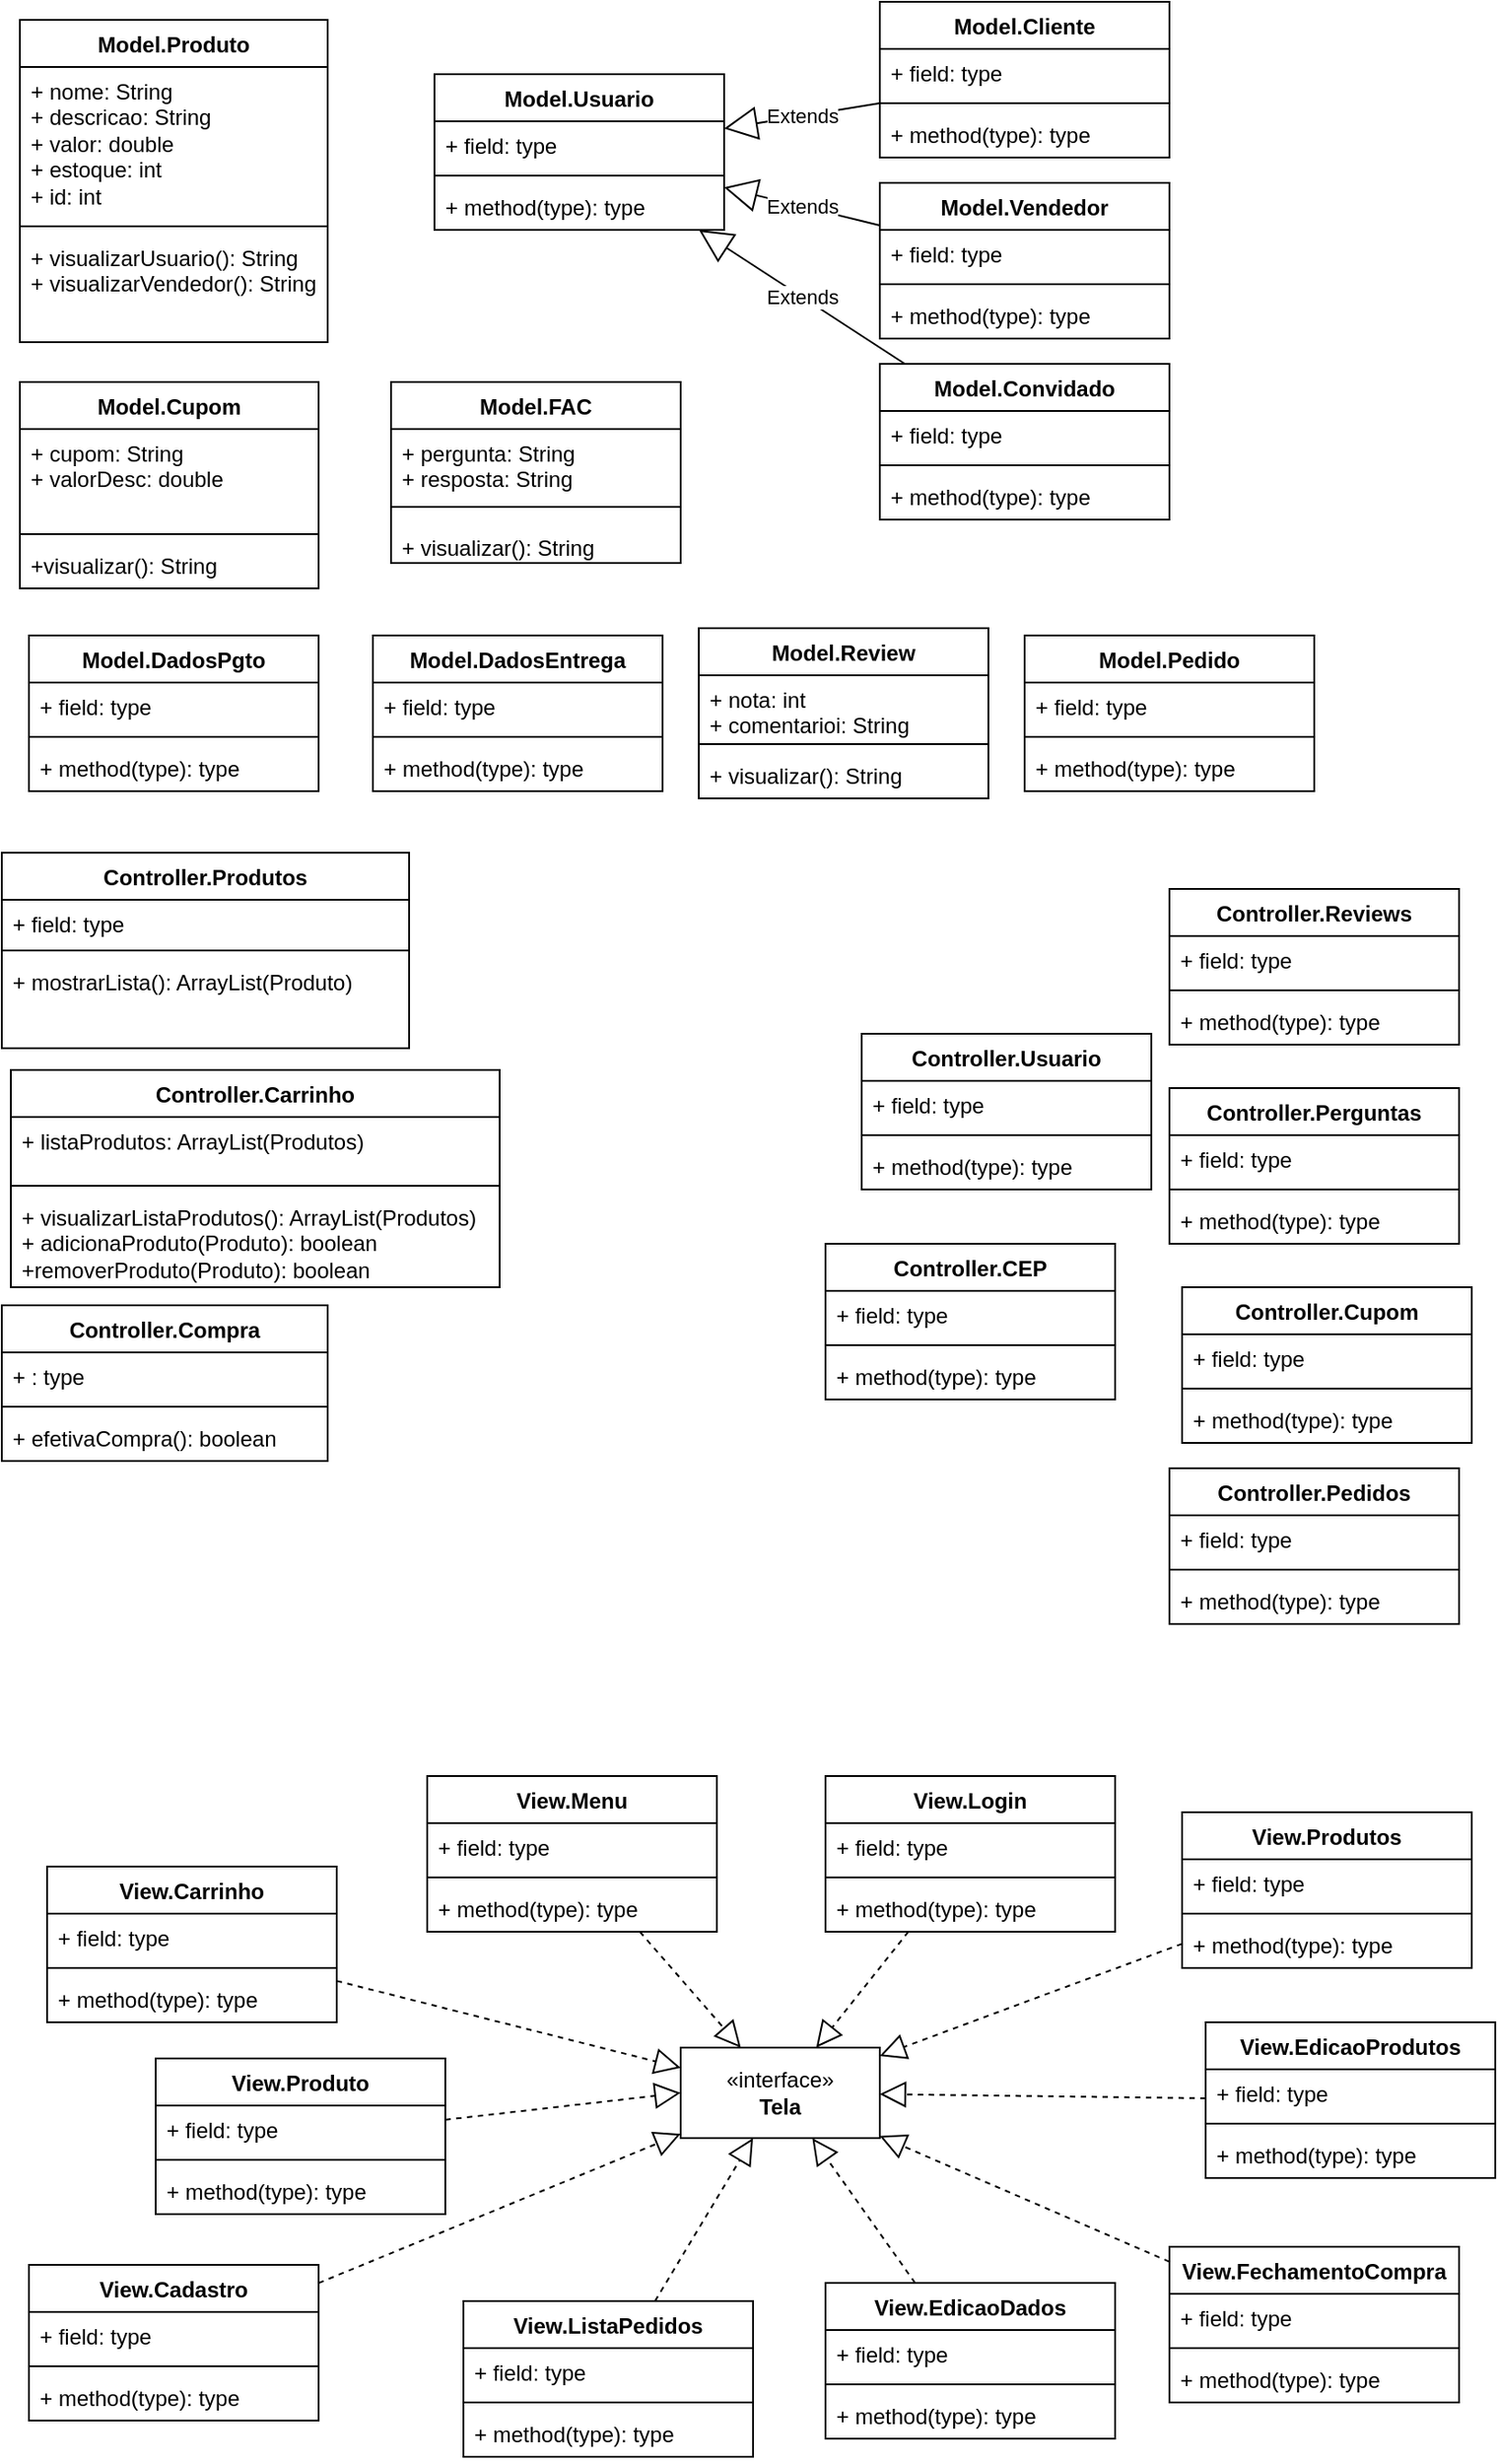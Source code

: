 <mxfile version="21.6.7" type="device">
  <diagram name="Página-1" id="DbBxJs89_W1dFlVhgzyf">
    <mxGraphModel dx="880" dy="438" grid="1" gridSize="10" guides="1" tooltips="1" connect="1" arrows="1" fold="1" page="1" pageScale="1" pageWidth="827" pageHeight="1169" math="0" shadow="0">
      <root>
        <mxCell id="0" />
        <mxCell id="1" parent="0" />
        <mxCell id="heMwimYEF9W9IpmWdrQg-1" value="Model.Produto" style="swimlane;fontStyle=1;align=center;verticalAlign=top;childLayout=stackLayout;horizontal=1;startSize=26;horizontalStack=0;resizeParent=1;resizeParentMax=0;resizeLast=0;collapsible=1;marginBottom=0;whiteSpace=wrap;html=1;" vertex="1" parent="1">
          <mxGeometry x="25" y="30" width="170" height="178" as="geometry">
            <mxRectangle x="70" y="60" width="120" height="30" as="alternateBounds" />
          </mxGeometry>
        </mxCell>
        <mxCell id="heMwimYEF9W9IpmWdrQg-2" value="+ nome: String&lt;br&gt;+ descricao: String&lt;br&gt;+ valor: double&lt;br&gt;+ estoque: int&lt;br&gt;+ id: int" style="text;strokeColor=none;fillColor=none;align=left;verticalAlign=top;spacingLeft=4;spacingRight=4;overflow=hidden;rotatable=0;points=[[0,0.5],[1,0.5]];portConstraint=eastwest;whiteSpace=wrap;html=1;" vertex="1" parent="heMwimYEF9W9IpmWdrQg-1">
          <mxGeometry y="26" width="170" height="84" as="geometry" />
        </mxCell>
        <mxCell id="heMwimYEF9W9IpmWdrQg-3" value="" style="line;strokeWidth=1;fillColor=none;align=left;verticalAlign=middle;spacingTop=-1;spacingLeft=3;spacingRight=3;rotatable=0;labelPosition=right;points=[];portConstraint=eastwest;strokeColor=inherit;" vertex="1" parent="heMwimYEF9W9IpmWdrQg-1">
          <mxGeometry y="110" width="170" height="8" as="geometry" />
        </mxCell>
        <mxCell id="heMwimYEF9W9IpmWdrQg-4" value="+ visualizarUsuario(): String&lt;br&gt;+ visualizarVendedor(): String" style="text;strokeColor=none;fillColor=none;align=left;verticalAlign=top;spacingLeft=4;spacingRight=4;overflow=hidden;rotatable=0;points=[[0,0.5],[1,0.5]];portConstraint=eastwest;whiteSpace=wrap;html=1;" vertex="1" parent="heMwimYEF9W9IpmWdrQg-1">
          <mxGeometry y="118" width="170" height="60" as="geometry" />
        </mxCell>
        <mxCell id="heMwimYEF9W9IpmWdrQg-5" value="Model.Usuario" style="swimlane;fontStyle=1;align=center;verticalAlign=top;childLayout=stackLayout;horizontal=1;startSize=26;horizontalStack=0;resizeParent=1;resizeParentMax=0;resizeLast=0;collapsible=1;marginBottom=0;whiteSpace=wrap;html=1;" vertex="1" parent="1">
          <mxGeometry x="254" y="60" width="160" height="86" as="geometry" />
        </mxCell>
        <mxCell id="heMwimYEF9W9IpmWdrQg-6" value="+ field: type" style="text;strokeColor=none;fillColor=none;align=left;verticalAlign=top;spacingLeft=4;spacingRight=4;overflow=hidden;rotatable=0;points=[[0,0.5],[1,0.5]];portConstraint=eastwest;whiteSpace=wrap;html=1;" vertex="1" parent="heMwimYEF9W9IpmWdrQg-5">
          <mxGeometry y="26" width="160" height="26" as="geometry" />
        </mxCell>
        <mxCell id="heMwimYEF9W9IpmWdrQg-7" value="" style="line;strokeWidth=1;fillColor=none;align=left;verticalAlign=middle;spacingTop=-1;spacingLeft=3;spacingRight=3;rotatable=0;labelPosition=right;points=[];portConstraint=eastwest;strokeColor=inherit;" vertex="1" parent="heMwimYEF9W9IpmWdrQg-5">
          <mxGeometry y="52" width="160" height="8" as="geometry" />
        </mxCell>
        <mxCell id="heMwimYEF9W9IpmWdrQg-8" value="+ method(type): type" style="text;strokeColor=none;fillColor=none;align=left;verticalAlign=top;spacingLeft=4;spacingRight=4;overflow=hidden;rotatable=0;points=[[0,0.5],[1,0.5]];portConstraint=eastwest;whiteSpace=wrap;html=1;" vertex="1" parent="heMwimYEF9W9IpmWdrQg-5">
          <mxGeometry y="60" width="160" height="26" as="geometry" />
        </mxCell>
        <mxCell id="heMwimYEF9W9IpmWdrQg-10" value="Model.Cliente" style="swimlane;fontStyle=1;align=center;verticalAlign=top;childLayout=stackLayout;horizontal=1;startSize=26;horizontalStack=0;resizeParent=1;resizeParentMax=0;resizeLast=0;collapsible=1;marginBottom=0;whiteSpace=wrap;html=1;" vertex="1" parent="1">
          <mxGeometry x="500" y="20" width="160" height="86" as="geometry" />
        </mxCell>
        <mxCell id="heMwimYEF9W9IpmWdrQg-11" value="+ field: type" style="text;strokeColor=none;fillColor=none;align=left;verticalAlign=top;spacingLeft=4;spacingRight=4;overflow=hidden;rotatable=0;points=[[0,0.5],[1,0.5]];portConstraint=eastwest;whiteSpace=wrap;html=1;" vertex="1" parent="heMwimYEF9W9IpmWdrQg-10">
          <mxGeometry y="26" width="160" height="26" as="geometry" />
        </mxCell>
        <mxCell id="heMwimYEF9W9IpmWdrQg-12" value="" style="line;strokeWidth=1;fillColor=none;align=left;verticalAlign=middle;spacingTop=-1;spacingLeft=3;spacingRight=3;rotatable=0;labelPosition=right;points=[];portConstraint=eastwest;strokeColor=inherit;" vertex="1" parent="heMwimYEF9W9IpmWdrQg-10">
          <mxGeometry y="52" width="160" height="8" as="geometry" />
        </mxCell>
        <mxCell id="heMwimYEF9W9IpmWdrQg-13" value="+ method(type): type" style="text;strokeColor=none;fillColor=none;align=left;verticalAlign=top;spacingLeft=4;spacingRight=4;overflow=hidden;rotatable=0;points=[[0,0.5],[1,0.5]];portConstraint=eastwest;whiteSpace=wrap;html=1;" vertex="1" parent="heMwimYEF9W9IpmWdrQg-10">
          <mxGeometry y="60" width="160" height="26" as="geometry" />
        </mxCell>
        <mxCell id="heMwimYEF9W9IpmWdrQg-14" value="Model.Vendedor" style="swimlane;fontStyle=1;align=center;verticalAlign=top;childLayout=stackLayout;horizontal=1;startSize=26;horizontalStack=0;resizeParent=1;resizeParentMax=0;resizeLast=0;collapsible=1;marginBottom=0;whiteSpace=wrap;html=1;" vertex="1" parent="1">
          <mxGeometry x="500" y="120" width="160" height="86" as="geometry" />
        </mxCell>
        <mxCell id="heMwimYEF9W9IpmWdrQg-15" value="+ field: type" style="text;strokeColor=none;fillColor=none;align=left;verticalAlign=top;spacingLeft=4;spacingRight=4;overflow=hidden;rotatable=0;points=[[0,0.5],[1,0.5]];portConstraint=eastwest;whiteSpace=wrap;html=1;" vertex="1" parent="heMwimYEF9W9IpmWdrQg-14">
          <mxGeometry y="26" width="160" height="26" as="geometry" />
        </mxCell>
        <mxCell id="heMwimYEF9W9IpmWdrQg-16" value="" style="line;strokeWidth=1;fillColor=none;align=left;verticalAlign=middle;spacingTop=-1;spacingLeft=3;spacingRight=3;rotatable=0;labelPosition=right;points=[];portConstraint=eastwest;strokeColor=inherit;" vertex="1" parent="heMwimYEF9W9IpmWdrQg-14">
          <mxGeometry y="52" width="160" height="8" as="geometry" />
        </mxCell>
        <mxCell id="heMwimYEF9W9IpmWdrQg-17" value="+ method(type): type" style="text;strokeColor=none;fillColor=none;align=left;verticalAlign=top;spacingLeft=4;spacingRight=4;overflow=hidden;rotatable=0;points=[[0,0.5],[1,0.5]];portConstraint=eastwest;whiteSpace=wrap;html=1;" vertex="1" parent="heMwimYEF9W9IpmWdrQg-14">
          <mxGeometry y="60" width="160" height="26" as="geometry" />
        </mxCell>
        <mxCell id="heMwimYEF9W9IpmWdrQg-19" value="Model.Convidado" style="swimlane;fontStyle=1;align=center;verticalAlign=top;childLayout=stackLayout;horizontal=1;startSize=26;horizontalStack=0;resizeParent=1;resizeParentMax=0;resizeLast=0;collapsible=1;marginBottom=0;whiteSpace=wrap;html=1;" vertex="1" parent="1">
          <mxGeometry x="500" y="220" width="160" height="86" as="geometry" />
        </mxCell>
        <mxCell id="heMwimYEF9W9IpmWdrQg-20" value="+ field: type" style="text;strokeColor=none;fillColor=none;align=left;verticalAlign=top;spacingLeft=4;spacingRight=4;overflow=hidden;rotatable=0;points=[[0,0.5],[1,0.5]];portConstraint=eastwest;whiteSpace=wrap;html=1;" vertex="1" parent="heMwimYEF9W9IpmWdrQg-19">
          <mxGeometry y="26" width="160" height="26" as="geometry" />
        </mxCell>
        <mxCell id="heMwimYEF9W9IpmWdrQg-21" value="" style="line;strokeWidth=1;fillColor=none;align=left;verticalAlign=middle;spacingTop=-1;spacingLeft=3;spacingRight=3;rotatable=0;labelPosition=right;points=[];portConstraint=eastwest;strokeColor=inherit;" vertex="1" parent="heMwimYEF9W9IpmWdrQg-19">
          <mxGeometry y="52" width="160" height="8" as="geometry" />
        </mxCell>
        <mxCell id="heMwimYEF9W9IpmWdrQg-22" value="+ method(type): type" style="text;strokeColor=none;fillColor=none;align=left;verticalAlign=top;spacingLeft=4;spacingRight=4;overflow=hidden;rotatable=0;points=[[0,0.5],[1,0.5]];portConstraint=eastwest;whiteSpace=wrap;html=1;" vertex="1" parent="heMwimYEF9W9IpmWdrQg-19">
          <mxGeometry y="60" width="160" height="26" as="geometry" />
        </mxCell>
        <mxCell id="heMwimYEF9W9IpmWdrQg-23" value="Extends" style="endArrow=block;endSize=16;endFill=0;html=1;rounded=0;" edge="1" parent="1" source="heMwimYEF9W9IpmWdrQg-10" target="heMwimYEF9W9IpmWdrQg-5">
          <mxGeometry x="-0.0" width="160" relative="1" as="geometry">
            <mxPoint x="580" y="30" as="sourcePoint" />
            <mxPoint x="740" y="30" as="targetPoint" />
            <mxPoint as="offset" />
          </mxGeometry>
        </mxCell>
        <mxCell id="heMwimYEF9W9IpmWdrQg-26" value="Extends" style="endArrow=block;endSize=16;endFill=0;html=1;rounded=0;" edge="1" parent="1" source="heMwimYEF9W9IpmWdrQg-14" target="heMwimYEF9W9IpmWdrQg-5">
          <mxGeometry width="160" relative="1" as="geometry">
            <mxPoint x="330" y="230" as="sourcePoint" />
            <mxPoint x="490" y="230" as="targetPoint" />
          </mxGeometry>
        </mxCell>
        <mxCell id="heMwimYEF9W9IpmWdrQg-27" value="Extends" style="endArrow=block;endSize=16;endFill=0;html=1;rounded=0;" edge="1" parent="1" source="heMwimYEF9W9IpmWdrQg-19" target="heMwimYEF9W9IpmWdrQg-5">
          <mxGeometry width="160" relative="1" as="geometry">
            <mxPoint x="330" y="230" as="sourcePoint" />
            <mxPoint x="440" y="150" as="targetPoint" />
          </mxGeometry>
        </mxCell>
        <mxCell id="heMwimYEF9W9IpmWdrQg-28" value="Model.Cupom" style="swimlane;fontStyle=1;align=center;verticalAlign=top;childLayout=stackLayout;horizontal=1;startSize=26;horizontalStack=0;resizeParent=1;resizeParentMax=0;resizeLast=0;collapsible=1;marginBottom=0;whiteSpace=wrap;html=1;" vertex="1" parent="1">
          <mxGeometry x="25" y="230" width="165" height="114" as="geometry" />
        </mxCell>
        <mxCell id="heMwimYEF9W9IpmWdrQg-29" value="+ cupom: String&lt;br&gt;+ valorDesc: double" style="text;strokeColor=none;fillColor=none;align=left;verticalAlign=top;spacingLeft=4;spacingRight=4;overflow=hidden;rotatable=0;points=[[0,0.5],[1,0.5]];portConstraint=eastwest;whiteSpace=wrap;html=1;" vertex="1" parent="heMwimYEF9W9IpmWdrQg-28">
          <mxGeometry y="26" width="165" height="54" as="geometry" />
        </mxCell>
        <mxCell id="heMwimYEF9W9IpmWdrQg-30" value="" style="line;strokeWidth=1;fillColor=none;align=left;verticalAlign=middle;spacingTop=-1;spacingLeft=3;spacingRight=3;rotatable=0;labelPosition=right;points=[];portConstraint=eastwest;strokeColor=inherit;" vertex="1" parent="heMwimYEF9W9IpmWdrQg-28">
          <mxGeometry y="80" width="165" height="8" as="geometry" />
        </mxCell>
        <mxCell id="heMwimYEF9W9IpmWdrQg-31" value="+visualizar(): String" style="text;strokeColor=none;fillColor=none;align=left;verticalAlign=top;spacingLeft=4;spacingRight=4;overflow=hidden;rotatable=0;points=[[0,0.5],[1,0.5]];portConstraint=eastwest;whiteSpace=wrap;html=1;" vertex="1" parent="heMwimYEF9W9IpmWdrQg-28">
          <mxGeometry y="88" width="165" height="26" as="geometry" />
        </mxCell>
        <mxCell id="heMwimYEF9W9IpmWdrQg-32" value="Model.DadosPgto" style="swimlane;fontStyle=1;align=center;verticalAlign=top;childLayout=stackLayout;horizontal=1;startSize=26;horizontalStack=0;resizeParent=1;resizeParentMax=0;resizeLast=0;collapsible=1;marginBottom=0;whiteSpace=wrap;html=1;" vertex="1" parent="1">
          <mxGeometry x="30" y="370" width="160" height="86" as="geometry" />
        </mxCell>
        <mxCell id="heMwimYEF9W9IpmWdrQg-33" value="+ field: type" style="text;strokeColor=none;fillColor=none;align=left;verticalAlign=top;spacingLeft=4;spacingRight=4;overflow=hidden;rotatable=0;points=[[0,0.5],[1,0.5]];portConstraint=eastwest;whiteSpace=wrap;html=1;" vertex="1" parent="heMwimYEF9W9IpmWdrQg-32">
          <mxGeometry y="26" width="160" height="26" as="geometry" />
        </mxCell>
        <mxCell id="heMwimYEF9W9IpmWdrQg-34" value="" style="line;strokeWidth=1;fillColor=none;align=left;verticalAlign=middle;spacingTop=-1;spacingLeft=3;spacingRight=3;rotatable=0;labelPosition=right;points=[];portConstraint=eastwest;strokeColor=inherit;" vertex="1" parent="heMwimYEF9W9IpmWdrQg-32">
          <mxGeometry y="52" width="160" height="8" as="geometry" />
        </mxCell>
        <mxCell id="heMwimYEF9W9IpmWdrQg-35" value="+ method(type): type" style="text;strokeColor=none;fillColor=none;align=left;verticalAlign=top;spacingLeft=4;spacingRight=4;overflow=hidden;rotatable=0;points=[[0,0.5],[1,0.5]];portConstraint=eastwest;whiteSpace=wrap;html=1;" vertex="1" parent="heMwimYEF9W9IpmWdrQg-32">
          <mxGeometry y="60" width="160" height="26" as="geometry" />
        </mxCell>
        <mxCell id="heMwimYEF9W9IpmWdrQg-36" value="Model.DadosEntrega" style="swimlane;fontStyle=1;align=center;verticalAlign=top;childLayout=stackLayout;horizontal=1;startSize=26;horizontalStack=0;resizeParent=1;resizeParentMax=0;resizeLast=0;collapsible=1;marginBottom=0;whiteSpace=wrap;html=1;" vertex="1" parent="1">
          <mxGeometry x="220" y="370" width="160" height="86" as="geometry" />
        </mxCell>
        <mxCell id="heMwimYEF9W9IpmWdrQg-37" value="+ field: type" style="text;strokeColor=none;fillColor=none;align=left;verticalAlign=top;spacingLeft=4;spacingRight=4;overflow=hidden;rotatable=0;points=[[0,0.5],[1,0.5]];portConstraint=eastwest;whiteSpace=wrap;html=1;" vertex="1" parent="heMwimYEF9W9IpmWdrQg-36">
          <mxGeometry y="26" width="160" height="26" as="geometry" />
        </mxCell>
        <mxCell id="heMwimYEF9W9IpmWdrQg-38" value="" style="line;strokeWidth=1;fillColor=none;align=left;verticalAlign=middle;spacingTop=-1;spacingLeft=3;spacingRight=3;rotatable=0;labelPosition=right;points=[];portConstraint=eastwest;strokeColor=inherit;" vertex="1" parent="heMwimYEF9W9IpmWdrQg-36">
          <mxGeometry y="52" width="160" height="8" as="geometry" />
        </mxCell>
        <mxCell id="heMwimYEF9W9IpmWdrQg-39" value="+ method(type): type" style="text;strokeColor=none;fillColor=none;align=left;verticalAlign=top;spacingLeft=4;spacingRight=4;overflow=hidden;rotatable=0;points=[[0,0.5],[1,0.5]];portConstraint=eastwest;whiteSpace=wrap;html=1;" vertex="1" parent="heMwimYEF9W9IpmWdrQg-36">
          <mxGeometry y="60" width="160" height="26" as="geometry" />
        </mxCell>
        <mxCell id="heMwimYEF9W9IpmWdrQg-40" value="Model.FAC" style="swimlane;fontStyle=1;align=center;verticalAlign=top;childLayout=stackLayout;horizontal=1;startSize=26;horizontalStack=0;resizeParent=1;resizeParentMax=0;resizeLast=0;collapsible=1;marginBottom=0;whiteSpace=wrap;html=1;" vertex="1" parent="1">
          <mxGeometry x="230" y="230" width="160" height="100" as="geometry" />
        </mxCell>
        <mxCell id="heMwimYEF9W9IpmWdrQg-41" value="+ pergunta: String&lt;br&gt;+ resposta: String" style="text;strokeColor=none;fillColor=none;align=left;verticalAlign=top;spacingLeft=4;spacingRight=4;overflow=hidden;rotatable=0;points=[[0,0.5],[1,0.5]];portConstraint=eastwest;whiteSpace=wrap;html=1;" vertex="1" parent="heMwimYEF9W9IpmWdrQg-40">
          <mxGeometry y="26" width="160" height="34" as="geometry" />
        </mxCell>
        <mxCell id="heMwimYEF9W9IpmWdrQg-42" value="" style="line;strokeWidth=1;fillColor=none;align=left;verticalAlign=middle;spacingTop=-1;spacingLeft=3;spacingRight=3;rotatable=0;labelPosition=right;points=[];portConstraint=eastwest;strokeColor=inherit;" vertex="1" parent="heMwimYEF9W9IpmWdrQg-40">
          <mxGeometry y="60" width="160" height="18" as="geometry" />
        </mxCell>
        <mxCell id="heMwimYEF9W9IpmWdrQg-43" value="+ visualizar(): String" style="text;strokeColor=none;fillColor=none;align=left;verticalAlign=top;spacingLeft=4;spacingRight=4;overflow=hidden;rotatable=0;points=[[0,0.5],[1,0.5]];portConstraint=eastwest;whiteSpace=wrap;html=1;" vertex="1" parent="heMwimYEF9W9IpmWdrQg-40">
          <mxGeometry y="78" width="160" height="22" as="geometry" />
        </mxCell>
        <mxCell id="heMwimYEF9W9IpmWdrQg-44" value="Model.Review" style="swimlane;fontStyle=1;align=center;verticalAlign=top;childLayout=stackLayout;horizontal=1;startSize=26;horizontalStack=0;resizeParent=1;resizeParentMax=0;resizeLast=0;collapsible=1;marginBottom=0;whiteSpace=wrap;html=1;" vertex="1" parent="1">
          <mxGeometry x="400" y="366" width="160" height="94" as="geometry" />
        </mxCell>
        <mxCell id="heMwimYEF9W9IpmWdrQg-45" value="+ nota: int&lt;br&gt;+ comentarioi: String" style="text;strokeColor=none;fillColor=none;align=left;verticalAlign=top;spacingLeft=4;spacingRight=4;overflow=hidden;rotatable=0;points=[[0,0.5],[1,0.5]];portConstraint=eastwest;whiteSpace=wrap;html=1;" vertex="1" parent="heMwimYEF9W9IpmWdrQg-44">
          <mxGeometry y="26" width="160" height="34" as="geometry" />
        </mxCell>
        <mxCell id="heMwimYEF9W9IpmWdrQg-46" value="" style="line;strokeWidth=1;fillColor=none;align=left;verticalAlign=middle;spacingTop=-1;spacingLeft=3;spacingRight=3;rotatable=0;labelPosition=right;points=[];portConstraint=eastwest;strokeColor=inherit;" vertex="1" parent="heMwimYEF9W9IpmWdrQg-44">
          <mxGeometry y="60" width="160" height="8" as="geometry" />
        </mxCell>
        <mxCell id="heMwimYEF9W9IpmWdrQg-47" value="+ visualizar(): String" style="text;strokeColor=none;fillColor=none;align=left;verticalAlign=top;spacingLeft=4;spacingRight=4;overflow=hidden;rotatable=0;points=[[0,0.5],[1,0.5]];portConstraint=eastwest;whiteSpace=wrap;html=1;" vertex="1" parent="heMwimYEF9W9IpmWdrQg-44">
          <mxGeometry y="68" width="160" height="26" as="geometry" />
        </mxCell>
        <mxCell id="heMwimYEF9W9IpmWdrQg-48" value="Controller.Produtos" style="swimlane;fontStyle=1;align=center;verticalAlign=top;childLayout=stackLayout;horizontal=1;startSize=26;horizontalStack=0;resizeParent=1;resizeParentMax=0;resizeLast=0;collapsible=1;marginBottom=0;whiteSpace=wrap;html=1;" vertex="1" parent="1">
          <mxGeometry x="15" y="490" width="225" height="108" as="geometry" />
        </mxCell>
        <mxCell id="heMwimYEF9W9IpmWdrQg-49" value="+ field: type" style="text;strokeColor=none;fillColor=none;align=left;verticalAlign=top;spacingLeft=4;spacingRight=4;overflow=hidden;rotatable=0;points=[[0,0.5],[1,0.5]];portConstraint=eastwest;whiteSpace=wrap;html=1;" vertex="1" parent="heMwimYEF9W9IpmWdrQg-48">
          <mxGeometry y="26" width="225" height="24" as="geometry" />
        </mxCell>
        <mxCell id="heMwimYEF9W9IpmWdrQg-50" value="" style="line;strokeWidth=1;fillColor=none;align=left;verticalAlign=middle;spacingTop=-1;spacingLeft=3;spacingRight=3;rotatable=0;labelPosition=right;points=[];portConstraint=eastwest;strokeColor=inherit;" vertex="1" parent="heMwimYEF9W9IpmWdrQg-48">
          <mxGeometry y="50" width="225" height="8" as="geometry" />
        </mxCell>
        <mxCell id="heMwimYEF9W9IpmWdrQg-51" value="+ mostrarLista(): ArrayList(Produto)" style="text;strokeColor=none;fillColor=none;align=left;verticalAlign=top;spacingLeft=4;spacingRight=4;overflow=hidden;rotatable=0;points=[[0,0.5],[1,0.5]];portConstraint=eastwest;whiteSpace=wrap;html=1;" vertex="1" parent="heMwimYEF9W9IpmWdrQg-48">
          <mxGeometry y="58" width="225" height="50" as="geometry" />
        </mxCell>
        <mxCell id="heMwimYEF9W9IpmWdrQg-52" value="Controller.Carrinho" style="swimlane;fontStyle=1;align=center;verticalAlign=top;childLayout=stackLayout;horizontal=1;startSize=26;horizontalStack=0;resizeParent=1;resizeParentMax=0;resizeLast=0;collapsible=1;marginBottom=0;whiteSpace=wrap;html=1;" vertex="1" parent="1">
          <mxGeometry x="20" y="610" width="270" height="120" as="geometry" />
        </mxCell>
        <mxCell id="heMwimYEF9W9IpmWdrQg-53" value="+ listaProdutos: ArrayList(Produtos)" style="text;strokeColor=none;fillColor=none;align=left;verticalAlign=top;spacingLeft=4;spacingRight=4;overflow=hidden;rotatable=0;points=[[0,0.5],[1,0.5]];portConstraint=eastwest;whiteSpace=wrap;html=1;" vertex="1" parent="heMwimYEF9W9IpmWdrQg-52">
          <mxGeometry y="26" width="270" height="34" as="geometry" />
        </mxCell>
        <mxCell id="heMwimYEF9W9IpmWdrQg-54" value="" style="line;strokeWidth=1;fillColor=none;align=left;verticalAlign=middle;spacingTop=-1;spacingLeft=3;spacingRight=3;rotatable=0;labelPosition=right;points=[];portConstraint=eastwest;strokeColor=inherit;" vertex="1" parent="heMwimYEF9W9IpmWdrQg-52">
          <mxGeometry y="60" width="270" height="8" as="geometry" />
        </mxCell>
        <mxCell id="heMwimYEF9W9IpmWdrQg-55" value="+ visualizarListaProdutos(): ArrayList(Produtos)&lt;br&gt;+ adicionaProduto(Produto): boolean&lt;br&gt;+removerProduto(Produto): boolean&amp;nbsp;" style="text;strokeColor=none;fillColor=none;align=left;verticalAlign=top;spacingLeft=4;spacingRight=4;overflow=hidden;rotatable=0;points=[[0,0.5],[1,0.5]];portConstraint=eastwest;whiteSpace=wrap;html=1;" vertex="1" parent="heMwimYEF9W9IpmWdrQg-52">
          <mxGeometry y="68" width="270" height="52" as="geometry" />
        </mxCell>
        <mxCell id="heMwimYEF9W9IpmWdrQg-56" value="Controller.Compra" style="swimlane;fontStyle=1;align=center;verticalAlign=top;childLayout=stackLayout;horizontal=1;startSize=26;horizontalStack=0;resizeParent=1;resizeParentMax=0;resizeLast=0;collapsible=1;marginBottom=0;whiteSpace=wrap;html=1;" vertex="1" parent="1">
          <mxGeometry x="15" y="740" width="180" height="86" as="geometry" />
        </mxCell>
        <mxCell id="heMwimYEF9W9IpmWdrQg-57" value="+ : type" style="text;strokeColor=none;fillColor=none;align=left;verticalAlign=top;spacingLeft=4;spacingRight=4;overflow=hidden;rotatable=0;points=[[0,0.5],[1,0.5]];portConstraint=eastwest;whiteSpace=wrap;html=1;" vertex="1" parent="heMwimYEF9W9IpmWdrQg-56">
          <mxGeometry y="26" width="180" height="26" as="geometry" />
        </mxCell>
        <mxCell id="heMwimYEF9W9IpmWdrQg-58" value="" style="line;strokeWidth=1;fillColor=none;align=left;verticalAlign=middle;spacingTop=-1;spacingLeft=3;spacingRight=3;rotatable=0;labelPosition=right;points=[];portConstraint=eastwest;strokeColor=inherit;" vertex="1" parent="heMwimYEF9W9IpmWdrQg-56">
          <mxGeometry y="52" width="180" height="8" as="geometry" />
        </mxCell>
        <mxCell id="heMwimYEF9W9IpmWdrQg-59" value="+ efetivaCompra(): boolean" style="text;strokeColor=none;fillColor=none;align=left;verticalAlign=top;spacingLeft=4;spacingRight=4;overflow=hidden;rotatable=0;points=[[0,0.5],[1,0.5]];portConstraint=eastwest;whiteSpace=wrap;html=1;" vertex="1" parent="heMwimYEF9W9IpmWdrQg-56">
          <mxGeometry y="60" width="180" height="26" as="geometry" />
        </mxCell>
        <mxCell id="heMwimYEF9W9IpmWdrQg-60" value="Controller.Reviews" style="swimlane;fontStyle=1;align=center;verticalAlign=top;childLayout=stackLayout;horizontal=1;startSize=26;horizontalStack=0;resizeParent=1;resizeParentMax=0;resizeLast=0;collapsible=1;marginBottom=0;whiteSpace=wrap;html=1;" vertex="1" parent="1">
          <mxGeometry x="660" y="510" width="160" height="86" as="geometry" />
        </mxCell>
        <mxCell id="heMwimYEF9W9IpmWdrQg-61" value="+ field: type" style="text;strokeColor=none;fillColor=none;align=left;verticalAlign=top;spacingLeft=4;spacingRight=4;overflow=hidden;rotatable=0;points=[[0,0.5],[1,0.5]];portConstraint=eastwest;whiteSpace=wrap;html=1;" vertex="1" parent="heMwimYEF9W9IpmWdrQg-60">
          <mxGeometry y="26" width="160" height="26" as="geometry" />
        </mxCell>
        <mxCell id="heMwimYEF9W9IpmWdrQg-62" value="" style="line;strokeWidth=1;fillColor=none;align=left;verticalAlign=middle;spacingTop=-1;spacingLeft=3;spacingRight=3;rotatable=0;labelPosition=right;points=[];portConstraint=eastwest;strokeColor=inherit;" vertex="1" parent="heMwimYEF9W9IpmWdrQg-60">
          <mxGeometry y="52" width="160" height="8" as="geometry" />
        </mxCell>
        <mxCell id="heMwimYEF9W9IpmWdrQg-63" value="+ method(type): type" style="text;strokeColor=none;fillColor=none;align=left;verticalAlign=top;spacingLeft=4;spacingRight=4;overflow=hidden;rotatable=0;points=[[0,0.5],[1,0.5]];portConstraint=eastwest;whiteSpace=wrap;html=1;" vertex="1" parent="heMwimYEF9W9IpmWdrQg-60">
          <mxGeometry y="60" width="160" height="26" as="geometry" />
        </mxCell>
        <mxCell id="heMwimYEF9W9IpmWdrQg-64" value="Controller.Perguntas" style="swimlane;fontStyle=1;align=center;verticalAlign=top;childLayout=stackLayout;horizontal=1;startSize=26;horizontalStack=0;resizeParent=1;resizeParentMax=0;resizeLast=0;collapsible=1;marginBottom=0;whiteSpace=wrap;html=1;" vertex="1" parent="1">
          <mxGeometry x="660" y="620" width="160" height="86" as="geometry" />
        </mxCell>
        <mxCell id="heMwimYEF9W9IpmWdrQg-65" value="+ field: type" style="text;strokeColor=none;fillColor=none;align=left;verticalAlign=top;spacingLeft=4;spacingRight=4;overflow=hidden;rotatable=0;points=[[0,0.5],[1,0.5]];portConstraint=eastwest;whiteSpace=wrap;html=1;" vertex="1" parent="heMwimYEF9W9IpmWdrQg-64">
          <mxGeometry y="26" width="160" height="26" as="geometry" />
        </mxCell>
        <mxCell id="heMwimYEF9W9IpmWdrQg-66" value="" style="line;strokeWidth=1;fillColor=none;align=left;verticalAlign=middle;spacingTop=-1;spacingLeft=3;spacingRight=3;rotatable=0;labelPosition=right;points=[];portConstraint=eastwest;strokeColor=inherit;" vertex="1" parent="heMwimYEF9W9IpmWdrQg-64">
          <mxGeometry y="52" width="160" height="8" as="geometry" />
        </mxCell>
        <mxCell id="heMwimYEF9W9IpmWdrQg-67" value="+ method(type): type" style="text;strokeColor=none;fillColor=none;align=left;verticalAlign=top;spacingLeft=4;spacingRight=4;overflow=hidden;rotatable=0;points=[[0,0.5],[1,0.5]];portConstraint=eastwest;whiteSpace=wrap;html=1;" vertex="1" parent="heMwimYEF9W9IpmWdrQg-64">
          <mxGeometry y="60" width="160" height="26" as="geometry" />
        </mxCell>
        <mxCell id="heMwimYEF9W9IpmWdrQg-68" value="Controller.Usuario" style="swimlane;fontStyle=1;align=center;verticalAlign=top;childLayout=stackLayout;horizontal=1;startSize=26;horizontalStack=0;resizeParent=1;resizeParentMax=0;resizeLast=0;collapsible=1;marginBottom=0;whiteSpace=wrap;html=1;" vertex="1" parent="1">
          <mxGeometry x="490" y="590" width="160" height="86" as="geometry" />
        </mxCell>
        <mxCell id="heMwimYEF9W9IpmWdrQg-69" value="+ field: type" style="text;strokeColor=none;fillColor=none;align=left;verticalAlign=top;spacingLeft=4;spacingRight=4;overflow=hidden;rotatable=0;points=[[0,0.5],[1,0.5]];portConstraint=eastwest;whiteSpace=wrap;html=1;" vertex="1" parent="heMwimYEF9W9IpmWdrQg-68">
          <mxGeometry y="26" width="160" height="26" as="geometry" />
        </mxCell>
        <mxCell id="heMwimYEF9W9IpmWdrQg-70" value="" style="line;strokeWidth=1;fillColor=none;align=left;verticalAlign=middle;spacingTop=-1;spacingLeft=3;spacingRight=3;rotatable=0;labelPosition=right;points=[];portConstraint=eastwest;strokeColor=inherit;" vertex="1" parent="heMwimYEF9W9IpmWdrQg-68">
          <mxGeometry y="52" width="160" height="8" as="geometry" />
        </mxCell>
        <mxCell id="heMwimYEF9W9IpmWdrQg-71" value="+ method(type): type" style="text;strokeColor=none;fillColor=none;align=left;verticalAlign=top;spacingLeft=4;spacingRight=4;overflow=hidden;rotatable=0;points=[[0,0.5],[1,0.5]];portConstraint=eastwest;whiteSpace=wrap;html=1;" vertex="1" parent="heMwimYEF9W9IpmWdrQg-68">
          <mxGeometry y="60" width="160" height="26" as="geometry" />
        </mxCell>
        <mxCell id="heMwimYEF9W9IpmWdrQg-72" value="Controller.Pedidos" style="swimlane;fontStyle=1;align=center;verticalAlign=top;childLayout=stackLayout;horizontal=1;startSize=26;horizontalStack=0;resizeParent=1;resizeParentMax=0;resizeLast=0;collapsible=1;marginBottom=0;whiteSpace=wrap;html=1;" vertex="1" parent="1">
          <mxGeometry x="660" y="830" width="160" height="86" as="geometry" />
        </mxCell>
        <mxCell id="heMwimYEF9W9IpmWdrQg-73" value="+ field: type" style="text;strokeColor=none;fillColor=none;align=left;verticalAlign=top;spacingLeft=4;spacingRight=4;overflow=hidden;rotatable=0;points=[[0,0.5],[1,0.5]];portConstraint=eastwest;whiteSpace=wrap;html=1;" vertex="1" parent="heMwimYEF9W9IpmWdrQg-72">
          <mxGeometry y="26" width="160" height="26" as="geometry" />
        </mxCell>
        <mxCell id="heMwimYEF9W9IpmWdrQg-74" value="" style="line;strokeWidth=1;fillColor=none;align=left;verticalAlign=middle;spacingTop=-1;spacingLeft=3;spacingRight=3;rotatable=0;labelPosition=right;points=[];portConstraint=eastwest;strokeColor=inherit;" vertex="1" parent="heMwimYEF9W9IpmWdrQg-72">
          <mxGeometry y="52" width="160" height="8" as="geometry" />
        </mxCell>
        <mxCell id="heMwimYEF9W9IpmWdrQg-75" value="+ method(type): type" style="text;strokeColor=none;fillColor=none;align=left;verticalAlign=top;spacingLeft=4;spacingRight=4;overflow=hidden;rotatable=0;points=[[0,0.5],[1,0.5]];portConstraint=eastwest;whiteSpace=wrap;html=1;" vertex="1" parent="heMwimYEF9W9IpmWdrQg-72">
          <mxGeometry y="60" width="160" height="26" as="geometry" />
        </mxCell>
        <mxCell id="heMwimYEF9W9IpmWdrQg-76" value="Model.Pedido" style="swimlane;fontStyle=1;align=center;verticalAlign=top;childLayout=stackLayout;horizontal=1;startSize=26;horizontalStack=0;resizeParent=1;resizeParentMax=0;resizeLast=0;collapsible=1;marginBottom=0;whiteSpace=wrap;html=1;" vertex="1" parent="1">
          <mxGeometry x="580" y="370" width="160" height="86" as="geometry" />
        </mxCell>
        <mxCell id="heMwimYEF9W9IpmWdrQg-77" value="+ field: type" style="text;strokeColor=none;fillColor=none;align=left;verticalAlign=top;spacingLeft=4;spacingRight=4;overflow=hidden;rotatable=0;points=[[0,0.5],[1,0.5]];portConstraint=eastwest;whiteSpace=wrap;html=1;" vertex="1" parent="heMwimYEF9W9IpmWdrQg-76">
          <mxGeometry y="26" width="160" height="26" as="geometry" />
        </mxCell>
        <mxCell id="heMwimYEF9W9IpmWdrQg-78" value="" style="line;strokeWidth=1;fillColor=none;align=left;verticalAlign=middle;spacingTop=-1;spacingLeft=3;spacingRight=3;rotatable=0;labelPosition=right;points=[];portConstraint=eastwest;strokeColor=inherit;" vertex="1" parent="heMwimYEF9W9IpmWdrQg-76">
          <mxGeometry y="52" width="160" height="8" as="geometry" />
        </mxCell>
        <mxCell id="heMwimYEF9W9IpmWdrQg-79" value="+ method(type): type" style="text;strokeColor=none;fillColor=none;align=left;verticalAlign=top;spacingLeft=4;spacingRight=4;overflow=hidden;rotatable=0;points=[[0,0.5],[1,0.5]];portConstraint=eastwest;whiteSpace=wrap;html=1;" vertex="1" parent="heMwimYEF9W9IpmWdrQg-76">
          <mxGeometry y="60" width="160" height="26" as="geometry" />
        </mxCell>
        <mxCell id="heMwimYEF9W9IpmWdrQg-80" value="Controller.Cupom" style="swimlane;fontStyle=1;align=center;verticalAlign=top;childLayout=stackLayout;horizontal=1;startSize=26;horizontalStack=0;resizeParent=1;resizeParentMax=0;resizeLast=0;collapsible=1;marginBottom=0;whiteSpace=wrap;html=1;" vertex="1" parent="1">
          <mxGeometry x="667" y="730" width="160" height="86" as="geometry" />
        </mxCell>
        <mxCell id="heMwimYEF9W9IpmWdrQg-81" value="+ field: type" style="text;strokeColor=none;fillColor=none;align=left;verticalAlign=top;spacingLeft=4;spacingRight=4;overflow=hidden;rotatable=0;points=[[0,0.5],[1,0.5]];portConstraint=eastwest;whiteSpace=wrap;html=1;" vertex="1" parent="heMwimYEF9W9IpmWdrQg-80">
          <mxGeometry y="26" width="160" height="26" as="geometry" />
        </mxCell>
        <mxCell id="heMwimYEF9W9IpmWdrQg-82" value="" style="line;strokeWidth=1;fillColor=none;align=left;verticalAlign=middle;spacingTop=-1;spacingLeft=3;spacingRight=3;rotatable=0;labelPosition=right;points=[];portConstraint=eastwest;strokeColor=inherit;" vertex="1" parent="heMwimYEF9W9IpmWdrQg-80">
          <mxGeometry y="52" width="160" height="8" as="geometry" />
        </mxCell>
        <mxCell id="heMwimYEF9W9IpmWdrQg-83" value="+ method(type): type" style="text;strokeColor=none;fillColor=none;align=left;verticalAlign=top;spacingLeft=4;spacingRight=4;overflow=hidden;rotatable=0;points=[[0,0.5],[1,0.5]];portConstraint=eastwest;whiteSpace=wrap;html=1;" vertex="1" parent="heMwimYEF9W9IpmWdrQg-80">
          <mxGeometry y="60" width="160" height="26" as="geometry" />
        </mxCell>
        <mxCell id="heMwimYEF9W9IpmWdrQg-84" value="Controller.CEP" style="swimlane;fontStyle=1;align=center;verticalAlign=top;childLayout=stackLayout;horizontal=1;startSize=26;horizontalStack=0;resizeParent=1;resizeParentMax=0;resizeLast=0;collapsible=1;marginBottom=0;whiteSpace=wrap;html=1;" vertex="1" parent="1">
          <mxGeometry x="470" y="706" width="160" height="86" as="geometry" />
        </mxCell>
        <mxCell id="heMwimYEF9W9IpmWdrQg-85" value="+ field: type" style="text;strokeColor=none;fillColor=none;align=left;verticalAlign=top;spacingLeft=4;spacingRight=4;overflow=hidden;rotatable=0;points=[[0,0.5],[1,0.5]];portConstraint=eastwest;whiteSpace=wrap;html=1;" vertex="1" parent="heMwimYEF9W9IpmWdrQg-84">
          <mxGeometry y="26" width="160" height="26" as="geometry" />
        </mxCell>
        <mxCell id="heMwimYEF9W9IpmWdrQg-86" value="" style="line;strokeWidth=1;fillColor=none;align=left;verticalAlign=middle;spacingTop=-1;spacingLeft=3;spacingRight=3;rotatable=0;labelPosition=right;points=[];portConstraint=eastwest;strokeColor=inherit;" vertex="1" parent="heMwimYEF9W9IpmWdrQg-84">
          <mxGeometry y="52" width="160" height="8" as="geometry" />
        </mxCell>
        <mxCell id="heMwimYEF9W9IpmWdrQg-87" value="+ method(type): type" style="text;strokeColor=none;fillColor=none;align=left;verticalAlign=top;spacingLeft=4;spacingRight=4;overflow=hidden;rotatable=0;points=[[0,0.5],[1,0.5]];portConstraint=eastwest;whiteSpace=wrap;html=1;" vertex="1" parent="heMwimYEF9W9IpmWdrQg-84">
          <mxGeometry y="60" width="160" height="26" as="geometry" />
        </mxCell>
        <mxCell id="heMwimYEF9W9IpmWdrQg-88" value="View.Menu" style="swimlane;fontStyle=1;align=center;verticalAlign=top;childLayout=stackLayout;horizontal=1;startSize=26;horizontalStack=0;resizeParent=1;resizeParentMax=0;resizeLast=0;collapsible=1;marginBottom=0;whiteSpace=wrap;html=1;" vertex="1" parent="1">
          <mxGeometry x="250" y="1000" width="160" height="86" as="geometry" />
        </mxCell>
        <mxCell id="heMwimYEF9W9IpmWdrQg-89" value="+ field: type" style="text;strokeColor=none;fillColor=none;align=left;verticalAlign=top;spacingLeft=4;spacingRight=4;overflow=hidden;rotatable=0;points=[[0,0.5],[1,0.5]];portConstraint=eastwest;whiteSpace=wrap;html=1;" vertex="1" parent="heMwimYEF9W9IpmWdrQg-88">
          <mxGeometry y="26" width="160" height="26" as="geometry" />
        </mxCell>
        <mxCell id="heMwimYEF9W9IpmWdrQg-90" value="" style="line;strokeWidth=1;fillColor=none;align=left;verticalAlign=middle;spacingTop=-1;spacingLeft=3;spacingRight=3;rotatable=0;labelPosition=right;points=[];portConstraint=eastwest;strokeColor=inherit;" vertex="1" parent="heMwimYEF9W9IpmWdrQg-88">
          <mxGeometry y="52" width="160" height="8" as="geometry" />
        </mxCell>
        <mxCell id="heMwimYEF9W9IpmWdrQg-91" value="+ method(type): type" style="text;strokeColor=none;fillColor=none;align=left;verticalAlign=top;spacingLeft=4;spacingRight=4;overflow=hidden;rotatable=0;points=[[0,0.5],[1,0.5]];portConstraint=eastwest;whiteSpace=wrap;html=1;" vertex="1" parent="heMwimYEF9W9IpmWdrQg-88">
          <mxGeometry y="60" width="160" height="26" as="geometry" />
        </mxCell>
        <mxCell id="heMwimYEF9W9IpmWdrQg-92" value="View.Login" style="swimlane;fontStyle=1;align=center;verticalAlign=top;childLayout=stackLayout;horizontal=1;startSize=26;horizontalStack=0;resizeParent=1;resizeParentMax=0;resizeLast=0;collapsible=1;marginBottom=0;whiteSpace=wrap;html=1;" vertex="1" parent="1">
          <mxGeometry x="470" y="1000" width="160" height="86" as="geometry" />
        </mxCell>
        <mxCell id="heMwimYEF9W9IpmWdrQg-93" value="+ field: type" style="text;strokeColor=none;fillColor=none;align=left;verticalAlign=top;spacingLeft=4;spacingRight=4;overflow=hidden;rotatable=0;points=[[0,0.5],[1,0.5]];portConstraint=eastwest;whiteSpace=wrap;html=1;" vertex="1" parent="heMwimYEF9W9IpmWdrQg-92">
          <mxGeometry y="26" width="160" height="26" as="geometry" />
        </mxCell>
        <mxCell id="heMwimYEF9W9IpmWdrQg-94" value="" style="line;strokeWidth=1;fillColor=none;align=left;verticalAlign=middle;spacingTop=-1;spacingLeft=3;spacingRight=3;rotatable=0;labelPosition=right;points=[];portConstraint=eastwest;strokeColor=inherit;" vertex="1" parent="heMwimYEF9W9IpmWdrQg-92">
          <mxGeometry y="52" width="160" height="8" as="geometry" />
        </mxCell>
        <mxCell id="heMwimYEF9W9IpmWdrQg-95" value="+ method(type): type" style="text;strokeColor=none;fillColor=none;align=left;verticalAlign=top;spacingLeft=4;spacingRight=4;overflow=hidden;rotatable=0;points=[[0,0.5],[1,0.5]];portConstraint=eastwest;whiteSpace=wrap;html=1;" vertex="1" parent="heMwimYEF9W9IpmWdrQg-92">
          <mxGeometry y="60" width="160" height="26" as="geometry" />
        </mxCell>
        <mxCell id="heMwimYEF9W9IpmWdrQg-96" value="View.Produtos" style="swimlane;fontStyle=1;align=center;verticalAlign=top;childLayout=stackLayout;horizontal=1;startSize=26;horizontalStack=0;resizeParent=1;resizeParentMax=0;resizeLast=0;collapsible=1;marginBottom=0;whiteSpace=wrap;html=1;" vertex="1" parent="1">
          <mxGeometry x="667" y="1020" width="160" height="86" as="geometry" />
        </mxCell>
        <mxCell id="heMwimYEF9W9IpmWdrQg-97" value="+ field: type" style="text;strokeColor=none;fillColor=none;align=left;verticalAlign=top;spacingLeft=4;spacingRight=4;overflow=hidden;rotatable=0;points=[[0,0.5],[1,0.5]];portConstraint=eastwest;whiteSpace=wrap;html=1;" vertex="1" parent="heMwimYEF9W9IpmWdrQg-96">
          <mxGeometry y="26" width="160" height="26" as="geometry" />
        </mxCell>
        <mxCell id="heMwimYEF9W9IpmWdrQg-98" value="" style="line;strokeWidth=1;fillColor=none;align=left;verticalAlign=middle;spacingTop=-1;spacingLeft=3;spacingRight=3;rotatable=0;labelPosition=right;points=[];portConstraint=eastwest;strokeColor=inherit;" vertex="1" parent="heMwimYEF9W9IpmWdrQg-96">
          <mxGeometry y="52" width="160" height="8" as="geometry" />
        </mxCell>
        <mxCell id="heMwimYEF9W9IpmWdrQg-99" value="+ method(type): type" style="text;strokeColor=none;fillColor=none;align=left;verticalAlign=top;spacingLeft=4;spacingRight=4;overflow=hidden;rotatable=0;points=[[0,0.5],[1,0.5]];portConstraint=eastwest;whiteSpace=wrap;html=1;" vertex="1" parent="heMwimYEF9W9IpmWdrQg-96">
          <mxGeometry y="60" width="160" height="26" as="geometry" />
        </mxCell>
        <mxCell id="heMwimYEF9W9IpmWdrQg-100" value="View.Carrinho" style="swimlane;fontStyle=1;align=center;verticalAlign=top;childLayout=stackLayout;horizontal=1;startSize=26;horizontalStack=0;resizeParent=1;resizeParentMax=0;resizeLast=0;collapsible=1;marginBottom=0;whiteSpace=wrap;html=1;" vertex="1" parent="1">
          <mxGeometry x="40" y="1050" width="160" height="86" as="geometry" />
        </mxCell>
        <mxCell id="heMwimYEF9W9IpmWdrQg-101" value="+ field: type" style="text;strokeColor=none;fillColor=none;align=left;verticalAlign=top;spacingLeft=4;spacingRight=4;overflow=hidden;rotatable=0;points=[[0,0.5],[1,0.5]];portConstraint=eastwest;whiteSpace=wrap;html=1;" vertex="1" parent="heMwimYEF9W9IpmWdrQg-100">
          <mxGeometry y="26" width="160" height="26" as="geometry" />
        </mxCell>
        <mxCell id="heMwimYEF9W9IpmWdrQg-102" value="" style="line;strokeWidth=1;fillColor=none;align=left;verticalAlign=middle;spacingTop=-1;spacingLeft=3;spacingRight=3;rotatable=0;labelPosition=right;points=[];portConstraint=eastwest;strokeColor=inherit;" vertex="1" parent="heMwimYEF9W9IpmWdrQg-100">
          <mxGeometry y="52" width="160" height="8" as="geometry" />
        </mxCell>
        <mxCell id="heMwimYEF9W9IpmWdrQg-103" value="+ method(type): type" style="text;strokeColor=none;fillColor=none;align=left;verticalAlign=top;spacingLeft=4;spacingRight=4;overflow=hidden;rotatable=0;points=[[0,0.5],[1,0.5]];portConstraint=eastwest;whiteSpace=wrap;html=1;" vertex="1" parent="heMwimYEF9W9IpmWdrQg-100">
          <mxGeometry y="60" width="160" height="26" as="geometry" />
        </mxCell>
        <mxCell id="heMwimYEF9W9IpmWdrQg-104" value="View.Produto" style="swimlane;fontStyle=1;align=center;verticalAlign=top;childLayout=stackLayout;horizontal=1;startSize=26;horizontalStack=0;resizeParent=1;resizeParentMax=0;resizeLast=0;collapsible=1;marginBottom=0;whiteSpace=wrap;html=1;" vertex="1" parent="1">
          <mxGeometry x="100" y="1156" width="160" height="86" as="geometry" />
        </mxCell>
        <mxCell id="heMwimYEF9W9IpmWdrQg-105" value="+ field: type" style="text;strokeColor=none;fillColor=none;align=left;verticalAlign=top;spacingLeft=4;spacingRight=4;overflow=hidden;rotatable=0;points=[[0,0.5],[1,0.5]];portConstraint=eastwest;whiteSpace=wrap;html=1;" vertex="1" parent="heMwimYEF9W9IpmWdrQg-104">
          <mxGeometry y="26" width="160" height="26" as="geometry" />
        </mxCell>
        <mxCell id="heMwimYEF9W9IpmWdrQg-106" value="" style="line;strokeWidth=1;fillColor=none;align=left;verticalAlign=middle;spacingTop=-1;spacingLeft=3;spacingRight=3;rotatable=0;labelPosition=right;points=[];portConstraint=eastwest;strokeColor=inherit;" vertex="1" parent="heMwimYEF9W9IpmWdrQg-104">
          <mxGeometry y="52" width="160" height="8" as="geometry" />
        </mxCell>
        <mxCell id="heMwimYEF9W9IpmWdrQg-107" value="+ method(type): type" style="text;strokeColor=none;fillColor=none;align=left;verticalAlign=top;spacingLeft=4;spacingRight=4;overflow=hidden;rotatable=0;points=[[0,0.5],[1,0.5]];portConstraint=eastwest;whiteSpace=wrap;html=1;" vertex="1" parent="heMwimYEF9W9IpmWdrQg-104">
          <mxGeometry y="60" width="160" height="26" as="geometry" />
        </mxCell>
        <mxCell id="heMwimYEF9W9IpmWdrQg-114" value="View.EdicaoProdutos" style="swimlane;fontStyle=1;align=center;verticalAlign=top;childLayout=stackLayout;horizontal=1;startSize=26;horizontalStack=0;resizeParent=1;resizeParentMax=0;resizeLast=0;collapsible=1;marginBottom=0;whiteSpace=wrap;html=1;" vertex="1" parent="1">
          <mxGeometry x="680" y="1136" width="160" height="86" as="geometry" />
        </mxCell>
        <mxCell id="heMwimYEF9W9IpmWdrQg-115" value="+ field: type" style="text;strokeColor=none;fillColor=none;align=left;verticalAlign=top;spacingLeft=4;spacingRight=4;overflow=hidden;rotatable=0;points=[[0,0.5],[1,0.5]];portConstraint=eastwest;whiteSpace=wrap;html=1;" vertex="1" parent="heMwimYEF9W9IpmWdrQg-114">
          <mxGeometry y="26" width="160" height="26" as="geometry" />
        </mxCell>
        <mxCell id="heMwimYEF9W9IpmWdrQg-116" value="" style="line;strokeWidth=1;fillColor=none;align=left;verticalAlign=middle;spacingTop=-1;spacingLeft=3;spacingRight=3;rotatable=0;labelPosition=right;points=[];portConstraint=eastwest;strokeColor=inherit;" vertex="1" parent="heMwimYEF9W9IpmWdrQg-114">
          <mxGeometry y="52" width="160" height="8" as="geometry" />
        </mxCell>
        <mxCell id="heMwimYEF9W9IpmWdrQg-117" value="+ method(type): type" style="text;strokeColor=none;fillColor=none;align=left;verticalAlign=top;spacingLeft=4;spacingRight=4;overflow=hidden;rotatable=0;points=[[0,0.5],[1,0.5]];portConstraint=eastwest;whiteSpace=wrap;html=1;" vertex="1" parent="heMwimYEF9W9IpmWdrQg-114">
          <mxGeometry y="60" width="160" height="26" as="geometry" />
        </mxCell>
        <mxCell id="heMwimYEF9W9IpmWdrQg-118" value="View.Cadastro" style="swimlane;fontStyle=1;align=center;verticalAlign=top;childLayout=stackLayout;horizontal=1;startSize=26;horizontalStack=0;resizeParent=1;resizeParentMax=0;resizeLast=0;collapsible=1;marginBottom=0;whiteSpace=wrap;html=1;" vertex="1" parent="1">
          <mxGeometry x="30" y="1270" width="160" height="86" as="geometry" />
        </mxCell>
        <mxCell id="heMwimYEF9W9IpmWdrQg-119" value="+ field: type" style="text;strokeColor=none;fillColor=none;align=left;verticalAlign=top;spacingLeft=4;spacingRight=4;overflow=hidden;rotatable=0;points=[[0,0.5],[1,0.5]];portConstraint=eastwest;whiteSpace=wrap;html=1;" vertex="1" parent="heMwimYEF9W9IpmWdrQg-118">
          <mxGeometry y="26" width="160" height="26" as="geometry" />
        </mxCell>
        <mxCell id="heMwimYEF9W9IpmWdrQg-120" value="" style="line;strokeWidth=1;fillColor=none;align=left;verticalAlign=middle;spacingTop=-1;spacingLeft=3;spacingRight=3;rotatable=0;labelPosition=right;points=[];portConstraint=eastwest;strokeColor=inherit;" vertex="1" parent="heMwimYEF9W9IpmWdrQg-118">
          <mxGeometry y="52" width="160" height="8" as="geometry" />
        </mxCell>
        <mxCell id="heMwimYEF9W9IpmWdrQg-121" value="+ method(type): type" style="text;strokeColor=none;fillColor=none;align=left;verticalAlign=top;spacingLeft=4;spacingRight=4;overflow=hidden;rotatable=0;points=[[0,0.5],[1,0.5]];portConstraint=eastwest;whiteSpace=wrap;html=1;" vertex="1" parent="heMwimYEF9W9IpmWdrQg-118">
          <mxGeometry y="60" width="160" height="26" as="geometry" />
        </mxCell>
        <mxCell id="heMwimYEF9W9IpmWdrQg-122" value="View.EdicaoDados" style="swimlane;fontStyle=1;align=center;verticalAlign=top;childLayout=stackLayout;horizontal=1;startSize=26;horizontalStack=0;resizeParent=1;resizeParentMax=0;resizeLast=0;collapsible=1;marginBottom=0;whiteSpace=wrap;html=1;" vertex="1" parent="1">
          <mxGeometry x="470" y="1280" width="160" height="86" as="geometry" />
        </mxCell>
        <mxCell id="heMwimYEF9W9IpmWdrQg-123" value="+ field: type" style="text;strokeColor=none;fillColor=none;align=left;verticalAlign=top;spacingLeft=4;spacingRight=4;overflow=hidden;rotatable=0;points=[[0,0.5],[1,0.5]];portConstraint=eastwest;whiteSpace=wrap;html=1;" vertex="1" parent="heMwimYEF9W9IpmWdrQg-122">
          <mxGeometry y="26" width="160" height="26" as="geometry" />
        </mxCell>
        <mxCell id="heMwimYEF9W9IpmWdrQg-124" value="" style="line;strokeWidth=1;fillColor=none;align=left;verticalAlign=middle;spacingTop=-1;spacingLeft=3;spacingRight=3;rotatable=0;labelPosition=right;points=[];portConstraint=eastwest;strokeColor=inherit;" vertex="1" parent="heMwimYEF9W9IpmWdrQg-122">
          <mxGeometry y="52" width="160" height="8" as="geometry" />
        </mxCell>
        <mxCell id="heMwimYEF9W9IpmWdrQg-125" value="+ method(type): type" style="text;strokeColor=none;fillColor=none;align=left;verticalAlign=top;spacingLeft=4;spacingRight=4;overflow=hidden;rotatable=0;points=[[0,0.5],[1,0.5]];portConstraint=eastwest;whiteSpace=wrap;html=1;" vertex="1" parent="heMwimYEF9W9IpmWdrQg-122">
          <mxGeometry y="60" width="160" height="26" as="geometry" />
        </mxCell>
        <mxCell id="heMwimYEF9W9IpmWdrQg-126" value="View.FechamentoCompra" style="swimlane;fontStyle=1;align=center;verticalAlign=top;childLayout=stackLayout;horizontal=1;startSize=26;horizontalStack=0;resizeParent=1;resizeParentMax=0;resizeLast=0;collapsible=1;marginBottom=0;whiteSpace=wrap;html=1;" vertex="1" parent="1">
          <mxGeometry x="660" y="1260" width="160" height="86" as="geometry" />
        </mxCell>
        <mxCell id="heMwimYEF9W9IpmWdrQg-127" value="+ field: type" style="text;strokeColor=none;fillColor=none;align=left;verticalAlign=top;spacingLeft=4;spacingRight=4;overflow=hidden;rotatable=0;points=[[0,0.5],[1,0.5]];portConstraint=eastwest;whiteSpace=wrap;html=1;" vertex="1" parent="heMwimYEF9W9IpmWdrQg-126">
          <mxGeometry y="26" width="160" height="26" as="geometry" />
        </mxCell>
        <mxCell id="heMwimYEF9W9IpmWdrQg-128" value="" style="line;strokeWidth=1;fillColor=none;align=left;verticalAlign=middle;spacingTop=-1;spacingLeft=3;spacingRight=3;rotatable=0;labelPosition=right;points=[];portConstraint=eastwest;strokeColor=inherit;" vertex="1" parent="heMwimYEF9W9IpmWdrQg-126">
          <mxGeometry y="52" width="160" height="8" as="geometry" />
        </mxCell>
        <mxCell id="heMwimYEF9W9IpmWdrQg-129" value="+ method(type): type" style="text;strokeColor=none;fillColor=none;align=left;verticalAlign=top;spacingLeft=4;spacingRight=4;overflow=hidden;rotatable=0;points=[[0,0.5],[1,0.5]];portConstraint=eastwest;whiteSpace=wrap;html=1;" vertex="1" parent="heMwimYEF9W9IpmWdrQg-126">
          <mxGeometry y="60" width="160" height="26" as="geometry" />
        </mxCell>
        <mxCell id="heMwimYEF9W9IpmWdrQg-134" value="View.ListaPedidos" style="swimlane;fontStyle=1;align=center;verticalAlign=top;childLayout=stackLayout;horizontal=1;startSize=26;horizontalStack=0;resizeParent=1;resizeParentMax=0;resizeLast=0;collapsible=1;marginBottom=0;whiteSpace=wrap;html=1;" vertex="1" parent="1">
          <mxGeometry x="270" y="1290" width="160" height="86" as="geometry" />
        </mxCell>
        <mxCell id="heMwimYEF9W9IpmWdrQg-135" value="+ field: type" style="text;strokeColor=none;fillColor=none;align=left;verticalAlign=top;spacingLeft=4;spacingRight=4;overflow=hidden;rotatable=0;points=[[0,0.5],[1,0.5]];portConstraint=eastwest;whiteSpace=wrap;html=1;" vertex="1" parent="heMwimYEF9W9IpmWdrQg-134">
          <mxGeometry y="26" width="160" height="26" as="geometry" />
        </mxCell>
        <mxCell id="heMwimYEF9W9IpmWdrQg-136" value="" style="line;strokeWidth=1;fillColor=none;align=left;verticalAlign=middle;spacingTop=-1;spacingLeft=3;spacingRight=3;rotatable=0;labelPosition=right;points=[];portConstraint=eastwest;strokeColor=inherit;" vertex="1" parent="heMwimYEF9W9IpmWdrQg-134">
          <mxGeometry y="52" width="160" height="8" as="geometry" />
        </mxCell>
        <mxCell id="heMwimYEF9W9IpmWdrQg-137" value="+ method(type): type" style="text;strokeColor=none;fillColor=none;align=left;verticalAlign=top;spacingLeft=4;spacingRight=4;overflow=hidden;rotatable=0;points=[[0,0.5],[1,0.5]];portConstraint=eastwest;whiteSpace=wrap;html=1;" vertex="1" parent="heMwimYEF9W9IpmWdrQg-134">
          <mxGeometry y="60" width="160" height="26" as="geometry" />
        </mxCell>
        <mxCell id="heMwimYEF9W9IpmWdrQg-138" value="«interface»&lt;br&gt;&lt;b&gt;Tela&lt;/b&gt;" style="html=1;whiteSpace=wrap;" vertex="1" parent="1">
          <mxGeometry x="390" y="1150" width="110" height="50" as="geometry" />
        </mxCell>
        <mxCell id="heMwimYEF9W9IpmWdrQg-139" value="" style="endArrow=block;dashed=1;endFill=0;endSize=12;html=1;rounded=0;" edge="1" parent="1" source="heMwimYEF9W9IpmWdrQg-88" target="heMwimYEF9W9IpmWdrQg-138">
          <mxGeometry width="160" relative="1" as="geometry">
            <mxPoint x="330" y="1230" as="sourcePoint" />
            <mxPoint x="490" y="1230" as="targetPoint" />
          </mxGeometry>
        </mxCell>
        <mxCell id="heMwimYEF9W9IpmWdrQg-140" value="" style="endArrow=block;dashed=1;endFill=0;endSize=12;html=1;rounded=0;" edge="1" parent="1" source="heMwimYEF9W9IpmWdrQg-92" target="heMwimYEF9W9IpmWdrQg-138">
          <mxGeometry width="160" relative="1" as="geometry">
            <mxPoint x="330" y="1230" as="sourcePoint" />
            <mxPoint x="490" y="1230" as="targetPoint" />
          </mxGeometry>
        </mxCell>
        <mxCell id="heMwimYEF9W9IpmWdrQg-141" value="" style="endArrow=block;dashed=1;endFill=0;endSize=12;html=1;rounded=0;" edge="1" parent="1" source="heMwimYEF9W9IpmWdrQg-96" target="heMwimYEF9W9IpmWdrQg-138">
          <mxGeometry width="160" relative="1" as="geometry">
            <mxPoint x="330" y="1230" as="sourcePoint" />
            <mxPoint x="490" y="1230" as="targetPoint" />
          </mxGeometry>
        </mxCell>
        <mxCell id="heMwimYEF9W9IpmWdrQg-142" value="" style="endArrow=block;dashed=1;endFill=0;endSize=12;html=1;rounded=0;" edge="1" parent="1" source="heMwimYEF9W9IpmWdrQg-100" target="heMwimYEF9W9IpmWdrQg-138">
          <mxGeometry width="160" relative="1" as="geometry">
            <mxPoint x="330" y="1230" as="sourcePoint" />
            <mxPoint x="490" y="1230" as="targetPoint" />
          </mxGeometry>
        </mxCell>
        <mxCell id="heMwimYEF9W9IpmWdrQg-143" value="" style="endArrow=block;dashed=1;endFill=0;endSize=12;html=1;rounded=0;entryX=0;entryY=0.5;entryDx=0;entryDy=0;" edge="1" parent="1" source="heMwimYEF9W9IpmWdrQg-104" target="heMwimYEF9W9IpmWdrQg-138">
          <mxGeometry width="160" relative="1" as="geometry">
            <mxPoint x="330" y="1230" as="sourcePoint" />
            <mxPoint x="490" y="1230" as="targetPoint" />
          </mxGeometry>
        </mxCell>
        <mxCell id="heMwimYEF9W9IpmWdrQg-144" value="" style="endArrow=block;dashed=1;endFill=0;endSize=12;html=1;rounded=0;" edge="1" parent="1" source="heMwimYEF9W9IpmWdrQg-118" target="heMwimYEF9W9IpmWdrQg-138">
          <mxGeometry width="160" relative="1" as="geometry">
            <mxPoint x="330" y="1230" as="sourcePoint" />
            <mxPoint x="490" y="1230" as="targetPoint" />
          </mxGeometry>
        </mxCell>
        <mxCell id="heMwimYEF9W9IpmWdrQg-145" value="" style="endArrow=block;dashed=1;endFill=0;endSize=12;html=1;rounded=0;" edge="1" parent="1" source="heMwimYEF9W9IpmWdrQg-122" target="heMwimYEF9W9IpmWdrQg-138">
          <mxGeometry width="160" relative="1" as="geometry">
            <mxPoint x="330" y="1230" as="sourcePoint" />
            <mxPoint x="490" y="1230" as="targetPoint" />
          </mxGeometry>
        </mxCell>
        <mxCell id="heMwimYEF9W9IpmWdrQg-146" value="" style="endArrow=block;dashed=1;endFill=0;endSize=12;html=1;rounded=0;" edge="1" parent="1" source="heMwimYEF9W9IpmWdrQg-126" target="heMwimYEF9W9IpmWdrQg-138">
          <mxGeometry width="160" relative="1" as="geometry">
            <mxPoint x="330" y="1230" as="sourcePoint" />
            <mxPoint x="490" y="1230" as="targetPoint" />
          </mxGeometry>
        </mxCell>
        <mxCell id="heMwimYEF9W9IpmWdrQg-147" value="" style="endArrow=block;dashed=1;endFill=0;endSize=12;html=1;rounded=0;" edge="1" parent="1" source="heMwimYEF9W9IpmWdrQg-134" target="heMwimYEF9W9IpmWdrQg-138">
          <mxGeometry width="160" relative="1" as="geometry">
            <mxPoint x="330" y="1230" as="sourcePoint" />
            <mxPoint x="490" y="1230" as="targetPoint" />
          </mxGeometry>
        </mxCell>
        <mxCell id="heMwimYEF9W9IpmWdrQg-148" value="" style="endArrow=block;dashed=1;endFill=0;endSize=12;html=1;rounded=0;" edge="1" parent="1" source="heMwimYEF9W9IpmWdrQg-114" target="heMwimYEF9W9IpmWdrQg-138">
          <mxGeometry width="160" relative="1" as="geometry">
            <mxPoint x="330" y="1230" as="sourcePoint" />
            <mxPoint x="490" y="1230" as="targetPoint" />
          </mxGeometry>
        </mxCell>
      </root>
    </mxGraphModel>
  </diagram>
</mxfile>
